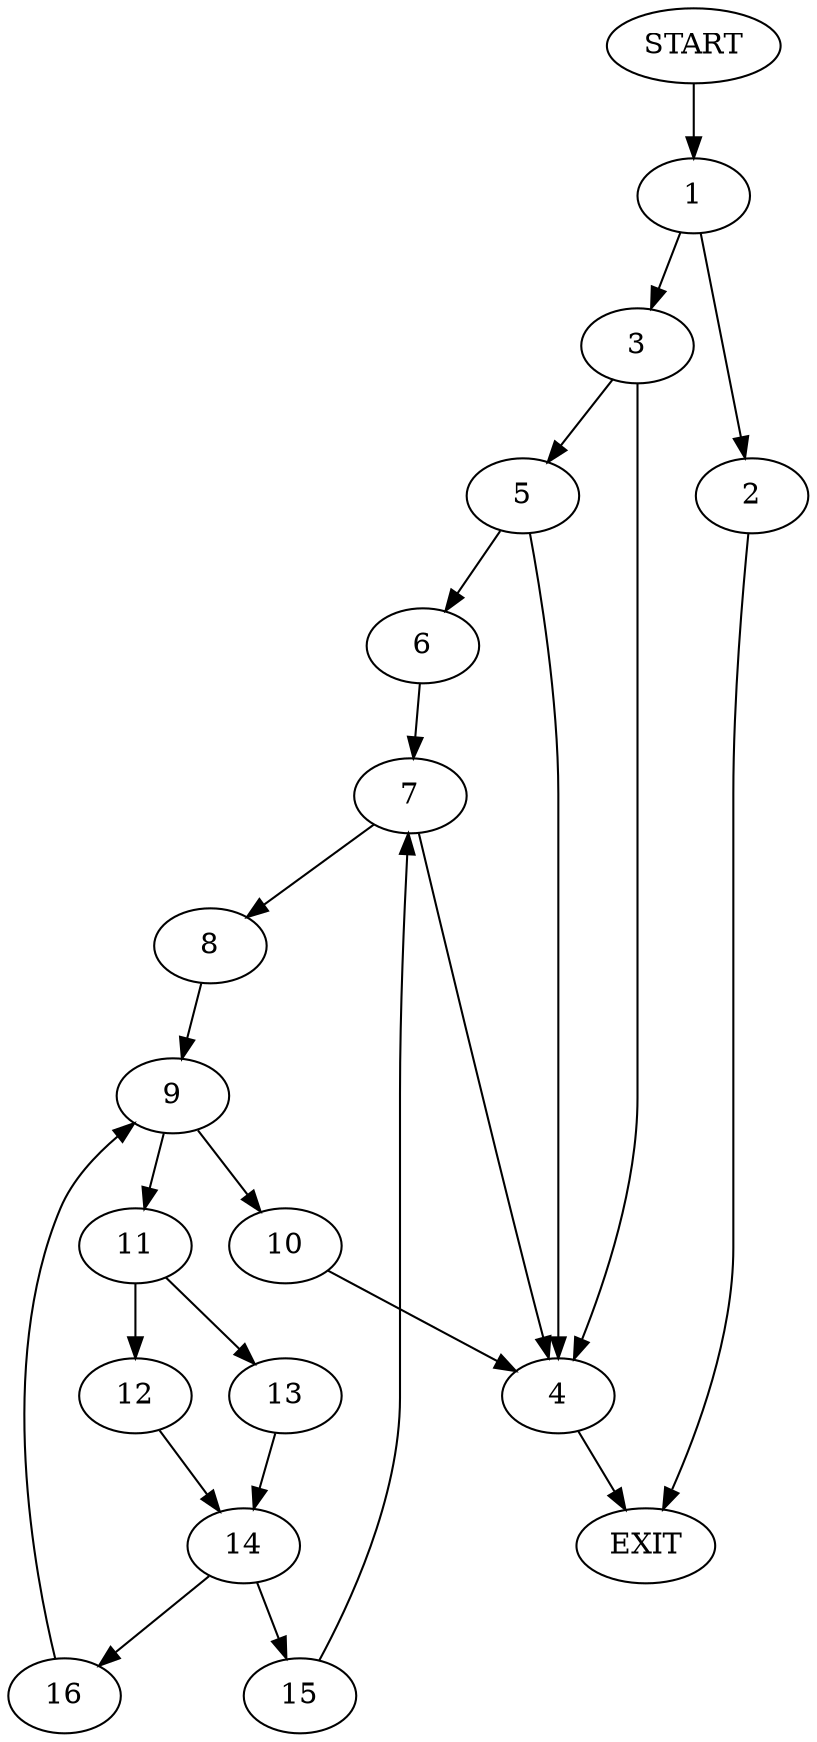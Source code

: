 digraph {
0 [label="START"]
17 [label="EXIT"]
0 -> 1
1 -> 2
1 -> 3
3 -> 4
3 -> 5
2 -> 17
4 -> 17
5 -> 6
5 -> 4
6 -> 7
7 -> 4
7 -> 8
8 -> 9
9 -> 10
9 -> 11
11 -> 12
11 -> 13
10 -> 4
13 -> 14
12 -> 14
14 -> 15
14 -> 16
16 -> 9
15 -> 7
}

